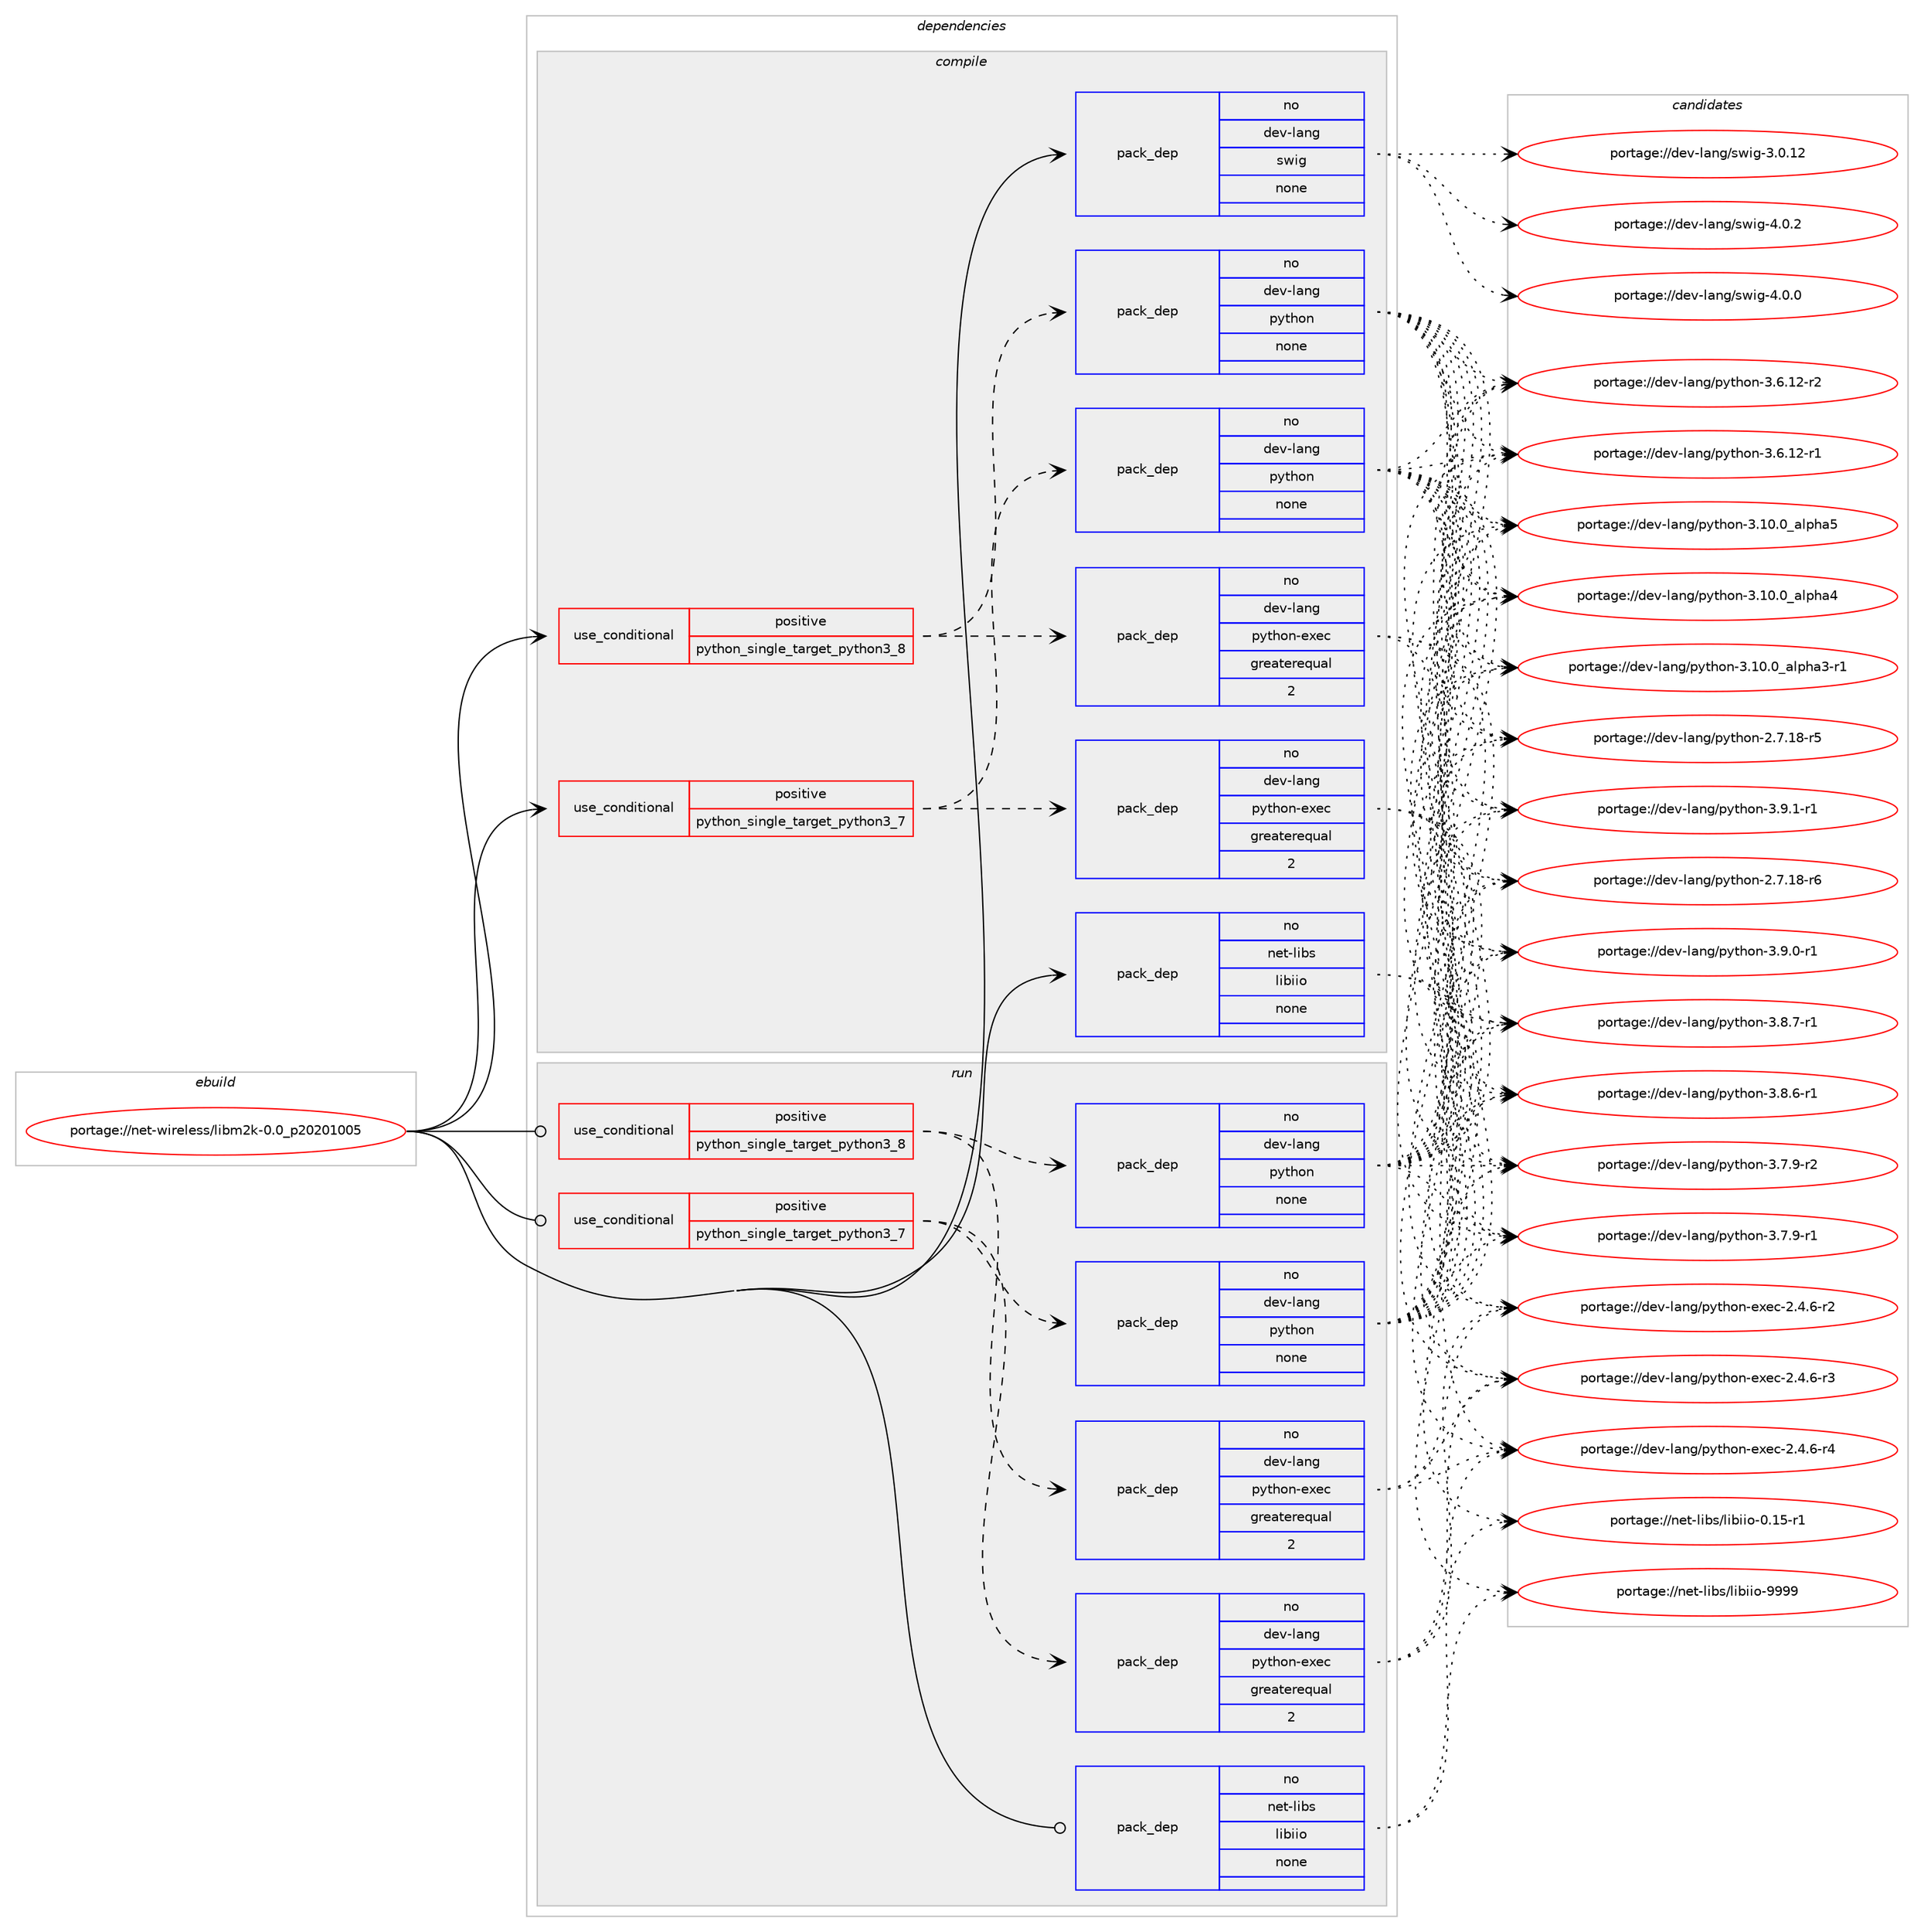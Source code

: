 digraph prolog {

# *************
# Graph options
# *************

newrank=true;
concentrate=true;
compound=true;
graph [rankdir=LR,fontname=Helvetica,fontsize=10,ranksep=1.5];#, ranksep=2.5, nodesep=0.2];
edge  [arrowhead=vee];
node  [fontname=Helvetica,fontsize=10];

# **********
# The ebuild
# **********

subgraph cluster_leftcol {
color=gray;
rank=same;
label=<<i>ebuild</i>>;
id [label="portage://net-wireless/libm2k-0.0_p20201005", color=red, width=4, href="../net-wireless/libm2k-0.0_p20201005.svg"];
}

# ****************
# The dependencies
# ****************

subgraph cluster_midcol {
color=gray;
label=<<i>dependencies</i>>;
subgraph cluster_compile {
fillcolor="#eeeeee";
style=filled;
label=<<i>compile</i>>;
subgraph cond3422 {
dependency11781 [label=<<TABLE BORDER="0" CELLBORDER="1" CELLSPACING="0" CELLPADDING="4"><TR><TD ROWSPAN="3" CELLPADDING="10">use_conditional</TD></TR><TR><TD>positive</TD></TR><TR><TD>python_single_target_python3_7</TD></TR></TABLE>>, shape=none, color=red];
subgraph pack8251 {
dependency11782 [label=<<TABLE BORDER="0" CELLBORDER="1" CELLSPACING="0" CELLPADDING="4" WIDTH="220"><TR><TD ROWSPAN="6" CELLPADDING="30">pack_dep</TD></TR><TR><TD WIDTH="110">no</TD></TR><TR><TD>dev-lang</TD></TR><TR><TD>python</TD></TR><TR><TD>none</TD></TR><TR><TD></TD></TR></TABLE>>, shape=none, color=blue];
}
dependency11781:e -> dependency11782:w [weight=20,style="dashed",arrowhead="vee"];
subgraph pack8252 {
dependency11783 [label=<<TABLE BORDER="0" CELLBORDER="1" CELLSPACING="0" CELLPADDING="4" WIDTH="220"><TR><TD ROWSPAN="6" CELLPADDING="30">pack_dep</TD></TR><TR><TD WIDTH="110">no</TD></TR><TR><TD>dev-lang</TD></TR><TR><TD>python-exec</TD></TR><TR><TD>greaterequal</TD></TR><TR><TD>2</TD></TR></TABLE>>, shape=none, color=blue];
}
dependency11781:e -> dependency11783:w [weight=20,style="dashed",arrowhead="vee"];
}
id:e -> dependency11781:w [weight=20,style="solid",arrowhead="vee"];
subgraph cond3423 {
dependency11784 [label=<<TABLE BORDER="0" CELLBORDER="1" CELLSPACING="0" CELLPADDING="4"><TR><TD ROWSPAN="3" CELLPADDING="10">use_conditional</TD></TR><TR><TD>positive</TD></TR><TR><TD>python_single_target_python3_8</TD></TR></TABLE>>, shape=none, color=red];
subgraph pack8253 {
dependency11785 [label=<<TABLE BORDER="0" CELLBORDER="1" CELLSPACING="0" CELLPADDING="4" WIDTH="220"><TR><TD ROWSPAN="6" CELLPADDING="30">pack_dep</TD></TR><TR><TD WIDTH="110">no</TD></TR><TR><TD>dev-lang</TD></TR><TR><TD>python</TD></TR><TR><TD>none</TD></TR><TR><TD></TD></TR></TABLE>>, shape=none, color=blue];
}
dependency11784:e -> dependency11785:w [weight=20,style="dashed",arrowhead="vee"];
subgraph pack8254 {
dependency11786 [label=<<TABLE BORDER="0" CELLBORDER="1" CELLSPACING="0" CELLPADDING="4" WIDTH="220"><TR><TD ROWSPAN="6" CELLPADDING="30">pack_dep</TD></TR><TR><TD WIDTH="110">no</TD></TR><TR><TD>dev-lang</TD></TR><TR><TD>python-exec</TD></TR><TR><TD>greaterequal</TD></TR><TR><TD>2</TD></TR></TABLE>>, shape=none, color=blue];
}
dependency11784:e -> dependency11786:w [weight=20,style="dashed",arrowhead="vee"];
}
id:e -> dependency11784:w [weight=20,style="solid",arrowhead="vee"];
subgraph pack8255 {
dependency11787 [label=<<TABLE BORDER="0" CELLBORDER="1" CELLSPACING="0" CELLPADDING="4" WIDTH="220"><TR><TD ROWSPAN="6" CELLPADDING="30">pack_dep</TD></TR><TR><TD WIDTH="110">no</TD></TR><TR><TD>dev-lang</TD></TR><TR><TD>swig</TD></TR><TR><TD>none</TD></TR><TR><TD></TD></TR></TABLE>>, shape=none, color=blue];
}
id:e -> dependency11787:w [weight=20,style="solid",arrowhead="vee"];
subgraph pack8256 {
dependency11788 [label=<<TABLE BORDER="0" CELLBORDER="1" CELLSPACING="0" CELLPADDING="4" WIDTH="220"><TR><TD ROWSPAN="6" CELLPADDING="30">pack_dep</TD></TR><TR><TD WIDTH="110">no</TD></TR><TR><TD>net-libs</TD></TR><TR><TD>libiio</TD></TR><TR><TD>none</TD></TR><TR><TD></TD></TR></TABLE>>, shape=none, color=blue];
}
id:e -> dependency11788:w [weight=20,style="solid",arrowhead="vee"];
}
subgraph cluster_compileandrun {
fillcolor="#eeeeee";
style=filled;
label=<<i>compile and run</i>>;
}
subgraph cluster_run {
fillcolor="#eeeeee";
style=filled;
label=<<i>run</i>>;
subgraph cond3424 {
dependency11789 [label=<<TABLE BORDER="0" CELLBORDER="1" CELLSPACING="0" CELLPADDING="4"><TR><TD ROWSPAN="3" CELLPADDING="10">use_conditional</TD></TR><TR><TD>positive</TD></TR><TR><TD>python_single_target_python3_7</TD></TR></TABLE>>, shape=none, color=red];
subgraph pack8257 {
dependency11790 [label=<<TABLE BORDER="0" CELLBORDER="1" CELLSPACING="0" CELLPADDING="4" WIDTH="220"><TR><TD ROWSPAN="6" CELLPADDING="30">pack_dep</TD></TR><TR><TD WIDTH="110">no</TD></TR><TR><TD>dev-lang</TD></TR><TR><TD>python</TD></TR><TR><TD>none</TD></TR><TR><TD></TD></TR></TABLE>>, shape=none, color=blue];
}
dependency11789:e -> dependency11790:w [weight=20,style="dashed",arrowhead="vee"];
subgraph pack8258 {
dependency11791 [label=<<TABLE BORDER="0" CELLBORDER="1" CELLSPACING="0" CELLPADDING="4" WIDTH="220"><TR><TD ROWSPAN="6" CELLPADDING="30">pack_dep</TD></TR><TR><TD WIDTH="110">no</TD></TR><TR><TD>dev-lang</TD></TR><TR><TD>python-exec</TD></TR><TR><TD>greaterequal</TD></TR><TR><TD>2</TD></TR></TABLE>>, shape=none, color=blue];
}
dependency11789:e -> dependency11791:w [weight=20,style="dashed",arrowhead="vee"];
}
id:e -> dependency11789:w [weight=20,style="solid",arrowhead="odot"];
subgraph cond3425 {
dependency11792 [label=<<TABLE BORDER="0" CELLBORDER="1" CELLSPACING="0" CELLPADDING="4"><TR><TD ROWSPAN="3" CELLPADDING="10">use_conditional</TD></TR><TR><TD>positive</TD></TR><TR><TD>python_single_target_python3_8</TD></TR></TABLE>>, shape=none, color=red];
subgraph pack8259 {
dependency11793 [label=<<TABLE BORDER="0" CELLBORDER="1" CELLSPACING="0" CELLPADDING="4" WIDTH="220"><TR><TD ROWSPAN="6" CELLPADDING="30">pack_dep</TD></TR><TR><TD WIDTH="110">no</TD></TR><TR><TD>dev-lang</TD></TR><TR><TD>python</TD></TR><TR><TD>none</TD></TR><TR><TD></TD></TR></TABLE>>, shape=none, color=blue];
}
dependency11792:e -> dependency11793:w [weight=20,style="dashed",arrowhead="vee"];
subgraph pack8260 {
dependency11794 [label=<<TABLE BORDER="0" CELLBORDER="1" CELLSPACING="0" CELLPADDING="4" WIDTH="220"><TR><TD ROWSPAN="6" CELLPADDING="30">pack_dep</TD></TR><TR><TD WIDTH="110">no</TD></TR><TR><TD>dev-lang</TD></TR><TR><TD>python-exec</TD></TR><TR><TD>greaterequal</TD></TR><TR><TD>2</TD></TR></TABLE>>, shape=none, color=blue];
}
dependency11792:e -> dependency11794:w [weight=20,style="dashed",arrowhead="vee"];
}
id:e -> dependency11792:w [weight=20,style="solid",arrowhead="odot"];
subgraph pack8261 {
dependency11795 [label=<<TABLE BORDER="0" CELLBORDER="1" CELLSPACING="0" CELLPADDING="4" WIDTH="220"><TR><TD ROWSPAN="6" CELLPADDING="30">pack_dep</TD></TR><TR><TD WIDTH="110">no</TD></TR><TR><TD>net-libs</TD></TR><TR><TD>libiio</TD></TR><TR><TD>none</TD></TR><TR><TD></TD></TR></TABLE>>, shape=none, color=blue];
}
id:e -> dependency11795:w [weight=20,style="solid",arrowhead="odot"];
}
}

# **************
# The candidates
# **************

subgraph cluster_choices {
rank=same;
color=gray;
label=<<i>candidates</i>>;

subgraph choice8251 {
color=black;
nodesep=1;
choice1001011184510897110103471121211161041111104551465746494511449 [label="portage://dev-lang/python-3.9.1-r1", color=red, width=4,href="../dev-lang/python-3.9.1-r1.svg"];
choice1001011184510897110103471121211161041111104551465746484511449 [label="portage://dev-lang/python-3.9.0-r1", color=red, width=4,href="../dev-lang/python-3.9.0-r1.svg"];
choice1001011184510897110103471121211161041111104551465646554511449 [label="portage://dev-lang/python-3.8.7-r1", color=red, width=4,href="../dev-lang/python-3.8.7-r1.svg"];
choice1001011184510897110103471121211161041111104551465646544511449 [label="portage://dev-lang/python-3.8.6-r1", color=red, width=4,href="../dev-lang/python-3.8.6-r1.svg"];
choice1001011184510897110103471121211161041111104551465546574511450 [label="portage://dev-lang/python-3.7.9-r2", color=red, width=4,href="../dev-lang/python-3.7.9-r2.svg"];
choice1001011184510897110103471121211161041111104551465546574511449 [label="portage://dev-lang/python-3.7.9-r1", color=red, width=4,href="../dev-lang/python-3.7.9-r1.svg"];
choice100101118451089711010347112121116104111110455146544649504511450 [label="portage://dev-lang/python-3.6.12-r2", color=red, width=4,href="../dev-lang/python-3.6.12-r2.svg"];
choice100101118451089711010347112121116104111110455146544649504511449 [label="portage://dev-lang/python-3.6.12-r1", color=red, width=4,href="../dev-lang/python-3.6.12-r1.svg"];
choice1001011184510897110103471121211161041111104551464948464895971081121049753 [label="portage://dev-lang/python-3.10.0_alpha5", color=red, width=4,href="../dev-lang/python-3.10.0_alpha5.svg"];
choice1001011184510897110103471121211161041111104551464948464895971081121049752 [label="portage://dev-lang/python-3.10.0_alpha4", color=red, width=4,href="../dev-lang/python-3.10.0_alpha4.svg"];
choice10010111845108971101034711212111610411111045514649484648959710811210497514511449 [label="portage://dev-lang/python-3.10.0_alpha3-r1", color=red, width=4,href="../dev-lang/python-3.10.0_alpha3-r1.svg"];
choice100101118451089711010347112121116104111110455046554649564511454 [label="portage://dev-lang/python-2.7.18-r6", color=red, width=4,href="../dev-lang/python-2.7.18-r6.svg"];
choice100101118451089711010347112121116104111110455046554649564511453 [label="portage://dev-lang/python-2.7.18-r5", color=red, width=4,href="../dev-lang/python-2.7.18-r5.svg"];
dependency11782:e -> choice1001011184510897110103471121211161041111104551465746494511449:w [style=dotted,weight="100"];
dependency11782:e -> choice1001011184510897110103471121211161041111104551465746484511449:w [style=dotted,weight="100"];
dependency11782:e -> choice1001011184510897110103471121211161041111104551465646554511449:w [style=dotted,weight="100"];
dependency11782:e -> choice1001011184510897110103471121211161041111104551465646544511449:w [style=dotted,weight="100"];
dependency11782:e -> choice1001011184510897110103471121211161041111104551465546574511450:w [style=dotted,weight="100"];
dependency11782:e -> choice1001011184510897110103471121211161041111104551465546574511449:w [style=dotted,weight="100"];
dependency11782:e -> choice100101118451089711010347112121116104111110455146544649504511450:w [style=dotted,weight="100"];
dependency11782:e -> choice100101118451089711010347112121116104111110455146544649504511449:w [style=dotted,weight="100"];
dependency11782:e -> choice1001011184510897110103471121211161041111104551464948464895971081121049753:w [style=dotted,weight="100"];
dependency11782:e -> choice1001011184510897110103471121211161041111104551464948464895971081121049752:w [style=dotted,weight="100"];
dependency11782:e -> choice10010111845108971101034711212111610411111045514649484648959710811210497514511449:w [style=dotted,weight="100"];
dependency11782:e -> choice100101118451089711010347112121116104111110455046554649564511454:w [style=dotted,weight="100"];
dependency11782:e -> choice100101118451089711010347112121116104111110455046554649564511453:w [style=dotted,weight="100"];
}
subgraph choice8252 {
color=black;
nodesep=1;
choice10010111845108971101034711212111610411111045101120101994550465246544511452 [label="portage://dev-lang/python-exec-2.4.6-r4", color=red, width=4,href="../dev-lang/python-exec-2.4.6-r4.svg"];
choice10010111845108971101034711212111610411111045101120101994550465246544511451 [label="portage://dev-lang/python-exec-2.4.6-r3", color=red, width=4,href="../dev-lang/python-exec-2.4.6-r3.svg"];
choice10010111845108971101034711212111610411111045101120101994550465246544511450 [label="portage://dev-lang/python-exec-2.4.6-r2", color=red, width=4,href="../dev-lang/python-exec-2.4.6-r2.svg"];
dependency11783:e -> choice10010111845108971101034711212111610411111045101120101994550465246544511452:w [style=dotted,weight="100"];
dependency11783:e -> choice10010111845108971101034711212111610411111045101120101994550465246544511451:w [style=dotted,weight="100"];
dependency11783:e -> choice10010111845108971101034711212111610411111045101120101994550465246544511450:w [style=dotted,weight="100"];
}
subgraph choice8253 {
color=black;
nodesep=1;
choice1001011184510897110103471121211161041111104551465746494511449 [label="portage://dev-lang/python-3.9.1-r1", color=red, width=4,href="../dev-lang/python-3.9.1-r1.svg"];
choice1001011184510897110103471121211161041111104551465746484511449 [label="portage://dev-lang/python-3.9.0-r1", color=red, width=4,href="../dev-lang/python-3.9.0-r1.svg"];
choice1001011184510897110103471121211161041111104551465646554511449 [label="portage://dev-lang/python-3.8.7-r1", color=red, width=4,href="../dev-lang/python-3.8.7-r1.svg"];
choice1001011184510897110103471121211161041111104551465646544511449 [label="portage://dev-lang/python-3.8.6-r1", color=red, width=4,href="../dev-lang/python-3.8.6-r1.svg"];
choice1001011184510897110103471121211161041111104551465546574511450 [label="portage://dev-lang/python-3.7.9-r2", color=red, width=4,href="../dev-lang/python-3.7.9-r2.svg"];
choice1001011184510897110103471121211161041111104551465546574511449 [label="portage://dev-lang/python-3.7.9-r1", color=red, width=4,href="../dev-lang/python-3.7.9-r1.svg"];
choice100101118451089711010347112121116104111110455146544649504511450 [label="portage://dev-lang/python-3.6.12-r2", color=red, width=4,href="../dev-lang/python-3.6.12-r2.svg"];
choice100101118451089711010347112121116104111110455146544649504511449 [label="portage://dev-lang/python-3.6.12-r1", color=red, width=4,href="../dev-lang/python-3.6.12-r1.svg"];
choice1001011184510897110103471121211161041111104551464948464895971081121049753 [label="portage://dev-lang/python-3.10.0_alpha5", color=red, width=4,href="../dev-lang/python-3.10.0_alpha5.svg"];
choice1001011184510897110103471121211161041111104551464948464895971081121049752 [label="portage://dev-lang/python-3.10.0_alpha4", color=red, width=4,href="../dev-lang/python-3.10.0_alpha4.svg"];
choice10010111845108971101034711212111610411111045514649484648959710811210497514511449 [label="portage://dev-lang/python-3.10.0_alpha3-r1", color=red, width=4,href="../dev-lang/python-3.10.0_alpha3-r1.svg"];
choice100101118451089711010347112121116104111110455046554649564511454 [label="portage://dev-lang/python-2.7.18-r6", color=red, width=4,href="../dev-lang/python-2.7.18-r6.svg"];
choice100101118451089711010347112121116104111110455046554649564511453 [label="portage://dev-lang/python-2.7.18-r5", color=red, width=4,href="../dev-lang/python-2.7.18-r5.svg"];
dependency11785:e -> choice1001011184510897110103471121211161041111104551465746494511449:w [style=dotted,weight="100"];
dependency11785:e -> choice1001011184510897110103471121211161041111104551465746484511449:w [style=dotted,weight="100"];
dependency11785:e -> choice1001011184510897110103471121211161041111104551465646554511449:w [style=dotted,weight="100"];
dependency11785:e -> choice1001011184510897110103471121211161041111104551465646544511449:w [style=dotted,weight="100"];
dependency11785:e -> choice1001011184510897110103471121211161041111104551465546574511450:w [style=dotted,weight="100"];
dependency11785:e -> choice1001011184510897110103471121211161041111104551465546574511449:w [style=dotted,weight="100"];
dependency11785:e -> choice100101118451089711010347112121116104111110455146544649504511450:w [style=dotted,weight="100"];
dependency11785:e -> choice100101118451089711010347112121116104111110455146544649504511449:w [style=dotted,weight="100"];
dependency11785:e -> choice1001011184510897110103471121211161041111104551464948464895971081121049753:w [style=dotted,weight="100"];
dependency11785:e -> choice1001011184510897110103471121211161041111104551464948464895971081121049752:w [style=dotted,weight="100"];
dependency11785:e -> choice10010111845108971101034711212111610411111045514649484648959710811210497514511449:w [style=dotted,weight="100"];
dependency11785:e -> choice100101118451089711010347112121116104111110455046554649564511454:w [style=dotted,weight="100"];
dependency11785:e -> choice100101118451089711010347112121116104111110455046554649564511453:w [style=dotted,weight="100"];
}
subgraph choice8254 {
color=black;
nodesep=1;
choice10010111845108971101034711212111610411111045101120101994550465246544511452 [label="portage://dev-lang/python-exec-2.4.6-r4", color=red, width=4,href="../dev-lang/python-exec-2.4.6-r4.svg"];
choice10010111845108971101034711212111610411111045101120101994550465246544511451 [label="portage://dev-lang/python-exec-2.4.6-r3", color=red, width=4,href="../dev-lang/python-exec-2.4.6-r3.svg"];
choice10010111845108971101034711212111610411111045101120101994550465246544511450 [label="portage://dev-lang/python-exec-2.4.6-r2", color=red, width=4,href="../dev-lang/python-exec-2.4.6-r2.svg"];
dependency11786:e -> choice10010111845108971101034711212111610411111045101120101994550465246544511452:w [style=dotted,weight="100"];
dependency11786:e -> choice10010111845108971101034711212111610411111045101120101994550465246544511451:w [style=dotted,weight="100"];
dependency11786:e -> choice10010111845108971101034711212111610411111045101120101994550465246544511450:w [style=dotted,weight="100"];
}
subgraph choice8255 {
color=black;
nodesep=1;
choice100101118451089711010347115119105103455246484650 [label="portage://dev-lang/swig-4.0.2", color=red, width=4,href="../dev-lang/swig-4.0.2.svg"];
choice100101118451089711010347115119105103455246484648 [label="portage://dev-lang/swig-4.0.0", color=red, width=4,href="../dev-lang/swig-4.0.0.svg"];
choice10010111845108971101034711511910510345514648464950 [label="portage://dev-lang/swig-3.0.12", color=red, width=4,href="../dev-lang/swig-3.0.12.svg"];
dependency11787:e -> choice100101118451089711010347115119105103455246484650:w [style=dotted,weight="100"];
dependency11787:e -> choice100101118451089711010347115119105103455246484648:w [style=dotted,weight="100"];
dependency11787:e -> choice10010111845108971101034711511910510345514648464950:w [style=dotted,weight="100"];
}
subgraph choice8256 {
color=black;
nodesep=1;
choice110101116451081059811547108105981051051114557575757 [label="portage://net-libs/libiio-9999", color=red, width=4,href="../net-libs/libiio-9999.svg"];
choice1101011164510810598115471081059810510511145484649534511449 [label="portage://net-libs/libiio-0.15-r1", color=red, width=4,href="../net-libs/libiio-0.15-r1.svg"];
dependency11788:e -> choice110101116451081059811547108105981051051114557575757:w [style=dotted,weight="100"];
dependency11788:e -> choice1101011164510810598115471081059810510511145484649534511449:w [style=dotted,weight="100"];
}
subgraph choice8257 {
color=black;
nodesep=1;
choice1001011184510897110103471121211161041111104551465746494511449 [label="portage://dev-lang/python-3.9.1-r1", color=red, width=4,href="../dev-lang/python-3.9.1-r1.svg"];
choice1001011184510897110103471121211161041111104551465746484511449 [label="portage://dev-lang/python-3.9.0-r1", color=red, width=4,href="../dev-lang/python-3.9.0-r1.svg"];
choice1001011184510897110103471121211161041111104551465646554511449 [label="portage://dev-lang/python-3.8.7-r1", color=red, width=4,href="../dev-lang/python-3.8.7-r1.svg"];
choice1001011184510897110103471121211161041111104551465646544511449 [label="portage://dev-lang/python-3.8.6-r1", color=red, width=4,href="../dev-lang/python-3.8.6-r1.svg"];
choice1001011184510897110103471121211161041111104551465546574511450 [label="portage://dev-lang/python-3.7.9-r2", color=red, width=4,href="../dev-lang/python-3.7.9-r2.svg"];
choice1001011184510897110103471121211161041111104551465546574511449 [label="portage://dev-lang/python-3.7.9-r1", color=red, width=4,href="../dev-lang/python-3.7.9-r1.svg"];
choice100101118451089711010347112121116104111110455146544649504511450 [label="portage://dev-lang/python-3.6.12-r2", color=red, width=4,href="../dev-lang/python-3.6.12-r2.svg"];
choice100101118451089711010347112121116104111110455146544649504511449 [label="portage://dev-lang/python-3.6.12-r1", color=red, width=4,href="../dev-lang/python-3.6.12-r1.svg"];
choice1001011184510897110103471121211161041111104551464948464895971081121049753 [label="portage://dev-lang/python-3.10.0_alpha5", color=red, width=4,href="../dev-lang/python-3.10.0_alpha5.svg"];
choice1001011184510897110103471121211161041111104551464948464895971081121049752 [label="portage://dev-lang/python-3.10.0_alpha4", color=red, width=4,href="../dev-lang/python-3.10.0_alpha4.svg"];
choice10010111845108971101034711212111610411111045514649484648959710811210497514511449 [label="portage://dev-lang/python-3.10.0_alpha3-r1", color=red, width=4,href="../dev-lang/python-3.10.0_alpha3-r1.svg"];
choice100101118451089711010347112121116104111110455046554649564511454 [label="portage://dev-lang/python-2.7.18-r6", color=red, width=4,href="../dev-lang/python-2.7.18-r6.svg"];
choice100101118451089711010347112121116104111110455046554649564511453 [label="portage://dev-lang/python-2.7.18-r5", color=red, width=4,href="../dev-lang/python-2.7.18-r5.svg"];
dependency11790:e -> choice1001011184510897110103471121211161041111104551465746494511449:w [style=dotted,weight="100"];
dependency11790:e -> choice1001011184510897110103471121211161041111104551465746484511449:w [style=dotted,weight="100"];
dependency11790:e -> choice1001011184510897110103471121211161041111104551465646554511449:w [style=dotted,weight="100"];
dependency11790:e -> choice1001011184510897110103471121211161041111104551465646544511449:w [style=dotted,weight="100"];
dependency11790:e -> choice1001011184510897110103471121211161041111104551465546574511450:w [style=dotted,weight="100"];
dependency11790:e -> choice1001011184510897110103471121211161041111104551465546574511449:w [style=dotted,weight="100"];
dependency11790:e -> choice100101118451089711010347112121116104111110455146544649504511450:w [style=dotted,weight="100"];
dependency11790:e -> choice100101118451089711010347112121116104111110455146544649504511449:w [style=dotted,weight="100"];
dependency11790:e -> choice1001011184510897110103471121211161041111104551464948464895971081121049753:w [style=dotted,weight="100"];
dependency11790:e -> choice1001011184510897110103471121211161041111104551464948464895971081121049752:w [style=dotted,weight="100"];
dependency11790:e -> choice10010111845108971101034711212111610411111045514649484648959710811210497514511449:w [style=dotted,weight="100"];
dependency11790:e -> choice100101118451089711010347112121116104111110455046554649564511454:w [style=dotted,weight="100"];
dependency11790:e -> choice100101118451089711010347112121116104111110455046554649564511453:w [style=dotted,weight="100"];
}
subgraph choice8258 {
color=black;
nodesep=1;
choice10010111845108971101034711212111610411111045101120101994550465246544511452 [label="portage://dev-lang/python-exec-2.4.6-r4", color=red, width=4,href="../dev-lang/python-exec-2.4.6-r4.svg"];
choice10010111845108971101034711212111610411111045101120101994550465246544511451 [label="portage://dev-lang/python-exec-2.4.6-r3", color=red, width=4,href="../dev-lang/python-exec-2.4.6-r3.svg"];
choice10010111845108971101034711212111610411111045101120101994550465246544511450 [label="portage://dev-lang/python-exec-2.4.6-r2", color=red, width=4,href="../dev-lang/python-exec-2.4.6-r2.svg"];
dependency11791:e -> choice10010111845108971101034711212111610411111045101120101994550465246544511452:w [style=dotted,weight="100"];
dependency11791:e -> choice10010111845108971101034711212111610411111045101120101994550465246544511451:w [style=dotted,weight="100"];
dependency11791:e -> choice10010111845108971101034711212111610411111045101120101994550465246544511450:w [style=dotted,weight="100"];
}
subgraph choice8259 {
color=black;
nodesep=1;
choice1001011184510897110103471121211161041111104551465746494511449 [label="portage://dev-lang/python-3.9.1-r1", color=red, width=4,href="../dev-lang/python-3.9.1-r1.svg"];
choice1001011184510897110103471121211161041111104551465746484511449 [label="portage://dev-lang/python-3.9.0-r1", color=red, width=4,href="../dev-lang/python-3.9.0-r1.svg"];
choice1001011184510897110103471121211161041111104551465646554511449 [label="portage://dev-lang/python-3.8.7-r1", color=red, width=4,href="../dev-lang/python-3.8.7-r1.svg"];
choice1001011184510897110103471121211161041111104551465646544511449 [label="portage://dev-lang/python-3.8.6-r1", color=red, width=4,href="../dev-lang/python-3.8.6-r1.svg"];
choice1001011184510897110103471121211161041111104551465546574511450 [label="portage://dev-lang/python-3.7.9-r2", color=red, width=4,href="../dev-lang/python-3.7.9-r2.svg"];
choice1001011184510897110103471121211161041111104551465546574511449 [label="portage://dev-lang/python-3.7.9-r1", color=red, width=4,href="../dev-lang/python-3.7.9-r1.svg"];
choice100101118451089711010347112121116104111110455146544649504511450 [label="portage://dev-lang/python-3.6.12-r2", color=red, width=4,href="../dev-lang/python-3.6.12-r2.svg"];
choice100101118451089711010347112121116104111110455146544649504511449 [label="portage://dev-lang/python-3.6.12-r1", color=red, width=4,href="../dev-lang/python-3.6.12-r1.svg"];
choice1001011184510897110103471121211161041111104551464948464895971081121049753 [label="portage://dev-lang/python-3.10.0_alpha5", color=red, width=4,href="../dev-lang/python-3.10.0_alpha5.svg"];
choice1001011184510897110103471121211161041111104551464948464895971081121049752 [label="portage://dev-lang/python-3.10.0_alpha4", color=red, width=4,href="../dev-lang/python-3.10.0_alpha4.svg"];
choice10010111845108971101034711212111610411111045514649484648959710811210497514511449 [label="portage://dev-lang/python-3.10.0_alpha3-r1", color=red, width=4,href="../dev-lang/python-3.10.0_alpha3-r1.svg"];
choice100101118451089711010347112121116104111110455046554649564511454 [label="portage://dev-lang/python-2.7.18-r6", color=red, width=4,href="../dev-lang/python-2.7.18-r6.svg"];
choice100101118451089711010347112121116104111110455046554649564511453 [label="portage://dev-lang/python-2.7.18-r5", color=red, width=4,href="../dev-lang/python-2.7.18-r5.svg"];
dependency11793:e -> choice1001011184510897110103471121211161041111104551465746494511449:w [style=dotted,weight="100"];
dependency11793:e -> choice1001011184510897110103471121211161041111104551465746484511449:w [style=dotted,weight="100"];
dependency11793:e -> choice1001011184510897110103471121211161041111104551465646554511449:w [style=dotted,weight="100"];
dependency11793:e -> choice1001011184510897110103471121211161041111104551465646544511449:w [style=dotted,weight="100"];
dependency11793:e -> choice1001011184510897110103471121211161041111104551465546574511450:w [style=dotted,weight="100"];
dependency11793:e -> choice1001011184510897110103471121211161041111104551465546574511449:w [style=dotted,weight="100"];
dependency11793:e -> choice100101118451089711010347112121116104111110455146544649504511450:w [style=dotted,weight="100"];
dependency11793:e -> choice100101118451089711010347112121116104111110455146544649504511449:w [style=dotted,weight="100"];
dependency11793:e -> choice1001011184510897110103471121211161041111104551464948464895971081121049753:w [style=dotted,weight="100"];
dependency11793:e -> choice1001011184510897110103471121211161041111104551464948464895971081121049752:w [style=dotted,weight="100"];
dependency11793:e -> choice10010111845108971101034711212111610411111045514649484648959710811210497514511449:w [style=dotted,weight="100"];
dependency11793:e -> choice100101118451089711010347112121116104111110455046554649564511454:w [style=dotted,weight="100"];
dependency11793:e -> choice100101118451089711010347112121116104111110455046554649564511453:w [style=dotted,weight="100"];
}
subgraph choice8260 {
color=black;
nodesep=1;
choice10010111845108971101034711212111610411111045101120101994550465246544511452 [label="portage://dev-lang/python-exec-2.4.6-r4", color=red, width=4,href="../dev-lang/python-exec-2.4.6-r4.svg"];
choice10010111845108971101034711212111610411111045101120101994550465246544511451 [label="portage://dev-lang/python-exec-2.4.6-r3", color=red, width=4,href="../dev-lang/python-exec-2.4.6-r3.svg"];
choice10010111845108971101034711212111610411111045101120101994550465246544511450 [label="portage://dev-lang/python-exec-2.4.6-r2", color=red, width=4,href="../dev-lang/python-exec-2.4.6-r2.svg"];
dependency11794:e -> choice10010111845108971101034711212111610411111045101120101994550465246544511452:w [style=dotted,weight="100"];
dependency11794:e -> choice10010111845108971101034711212111610411111045101120101994550465246544511451:w [style=dotted,weight="100"];
dependency11794:e -> choice10010111845108971101034711212111610411111045101120101994550465246544511450:w [style=dotted,weight="100"];
}
subgraph choice8261 {
color=black;
nodesep=1;
choice110101116451081059811547108105981051051114557575757 [label="portage://net-libs/libiio-9999", color=red, width=4,href="../net-libs/libiio-9999.svg"];
choice1101011164510810598115471081059810510511145484649534511449 [label="portage://net-libs/libiio-0.15-r1", color=red, width=4,href="../net-libs/libiio-0.15-r1.svg"];
dependency11795:e -> choice110101116451081059811547108105981051051114557575757:w [style=dotted,weight="100"];
dependency11795:e -> choice1101011164510810598115471081059810510511145484649534511449:w [style=dotted,weight="100"];
}
}

}
